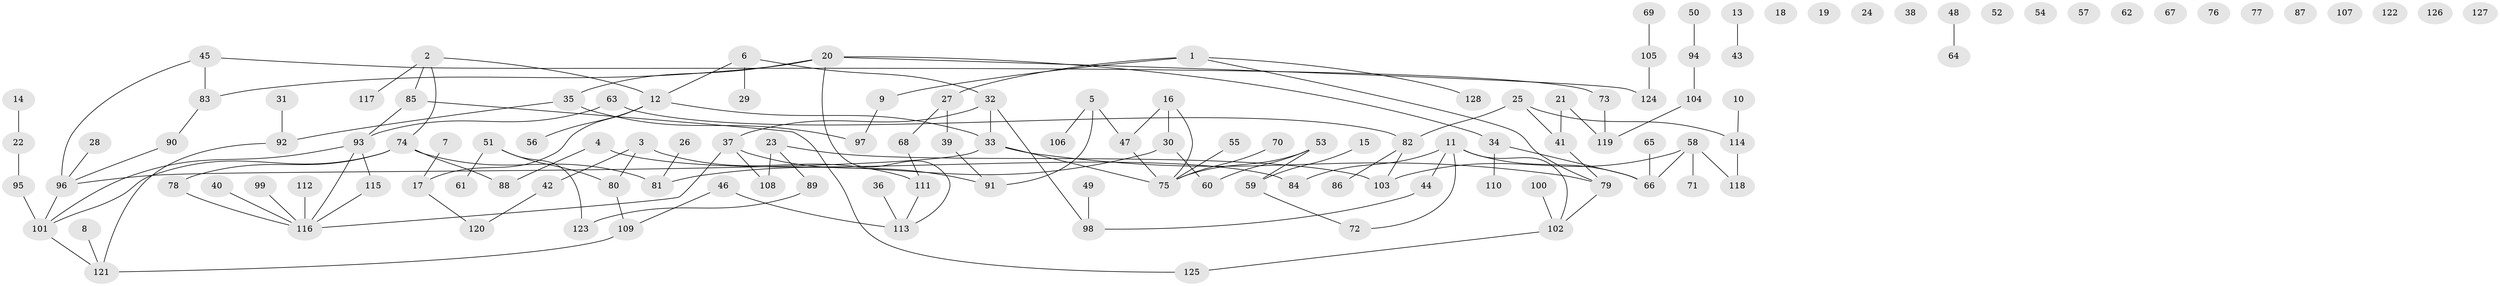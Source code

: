 // Generated by graph-tools (version 1.1) at 2025/25/03/09/25 03:25:19]
// undirected, 128 vertices, 138 edges
graph export_dot {
graph [start="1"]
  node [color=gray90,style=filled];
  1;
  2;
  3;
  4;
  5;
  6;
  7;
  8;
  9;
  10;
  11;
  12;
  13;
  14;
  15;
  16;
  17;
  18;
  19;
  20;
  21;
  22;
  23;
  24;
  25;
  26;
  27;
  28;
  29;
  30;
  31;
  32;
  33;
  34;
  35;
  36;
  37;
  38;
  39;
  40;
  41;
  42;
  43;
  44;
  45;
  46;
  47;
  48;
  49;
  50;
  51;
  52;
  53;
  54;
  55;
  56;
  57;
  58;
  59;
  60;
  61;
  62;
  63;
  64;
  65;
  66;
  67;
  68;
  69;
  70;
  71;
  72;
  73;
  74;
  75;
  76;
  77;
  78;
  79;
  80;
  81;
  82;
  83;
  84;
  85;
  86;
  87;
  88;
  89;
  90;
  91;
  92;
  93;
  94;
  95;
  96;
  97;
  98;
  99;
  100;
  101;
  102;
  103;
  104;
  105;
  106;
  107;
  108;
  109;
  110;
  111;
  112;
  113;
  114;
  115;
  116;
  117;
  118;
  119;
  120;
  121;
  122;
  123;
  124;
  125;
  126;
  127;
  128;
  1 -- 9;
  1 -- 27;
  1 -- 79;
  1 -- 128;
  2 -- 12;
  2 -- 74;
  2 -- 85;
  2 -- 117;
  3 -- 42;
  3 -- 80;
  3 -- 111;
  4 -- 84;
  4 -- 88;
  5 -- 47;
  5 -- 91;
  5 -- 106;
  6 -- 12;
  6 -- 29;
  6 -- 32;
  7 -- 17;
  8 -- 121;
  9 -- 97;
  10 -- 114;
  11 -- 44;
  11 -- 66;
  11 -- 72;
  11 -- 84;
  11 -- 102;
  12 -- 17;
  12 -- 33;
  12 -- 56;
  13 -- 43;
  14 -- 22;
  15 -- 59;
  16 -- 30;
  16 -- 47;
  16 -- 75;
  17 -- 120;
  20 -- 34;
  20 -- 35;
  20 -- 83;
  20 -- 113;
  20 -- 124;
  21 -- 41;
  21 -- 119;
  22 -- 95;
  23 -- 89;
  23 -- 103;
  23 -- 108;
  25 -- 41;
  25 -- 82;
  25 -- 114;
  26 -- 81;
  27 -- 39;
  27 -- 68;
  28 -- 96;
  30 -- 60;
  30 -- 81;
  31 -- 92;
  32 -- 33;
  32 -- 37;
  32 -- 98;
  33 -- 75;
  33 -- 79;
  33 -- 96;
  34 -- 66;
  34 -- 110;
  35 -- 92;
  35 -- 97;
  36 -- 113;
  37 -- 91;
  37 -- 108;
  37 -- 116;
  39 -- 91;
  40 -- 116;
  41 -- 79;
  42 -- 120;
  44 -- 98;
  45 -- 73;
  45 -- 83;
  45 -- 96;
  46 -- 109;
  46 -- 113;
  47 -- 75;
  48 -- 64;
  49 -- 98;
  50 -- 94;
  51 -- 61;
  51 -- 80;
  51 -- 123;
  53 -- 59;
  53 -- 60;
  53 -- 75;
  55 -- 75;
  58 -- 66;
  58 -- 71;
  58 -- 103;
  58 -- 118;
  59 -- 72;
  63 -- 82;
  63 -- 93;
  65 -- 66;
  68 -- 111;
  69 -- 105;
  70 -- 75;
  73 -- 119;
  74 -- 78;
  74 -- 81;
  74 -- 88;
  74 -- 101;
  78 -- 116;
  79 -- 102;
  80 -- 109;
  82 -- 86;
  82 -- 103;
  83 -- 90;
  85 -- 93;
  85 -- 125;
  89 -- 123;
  90 -- 96;
  92 -- 121;
  93 -- 101;
  93 -- 115;
  93 -- 116;
  94 -- 104;
  95 -- 101;
  96 -- 101;
  99 -- 116;
  100 -- 102;
  101 -- 121;
  102 -- 125;
  104 -- 119;
  105 -- 124;
  109 -- 121;
  111 -- 113;
  112 -- 116;
  114 -- 118;
  115 -- 116;
}
